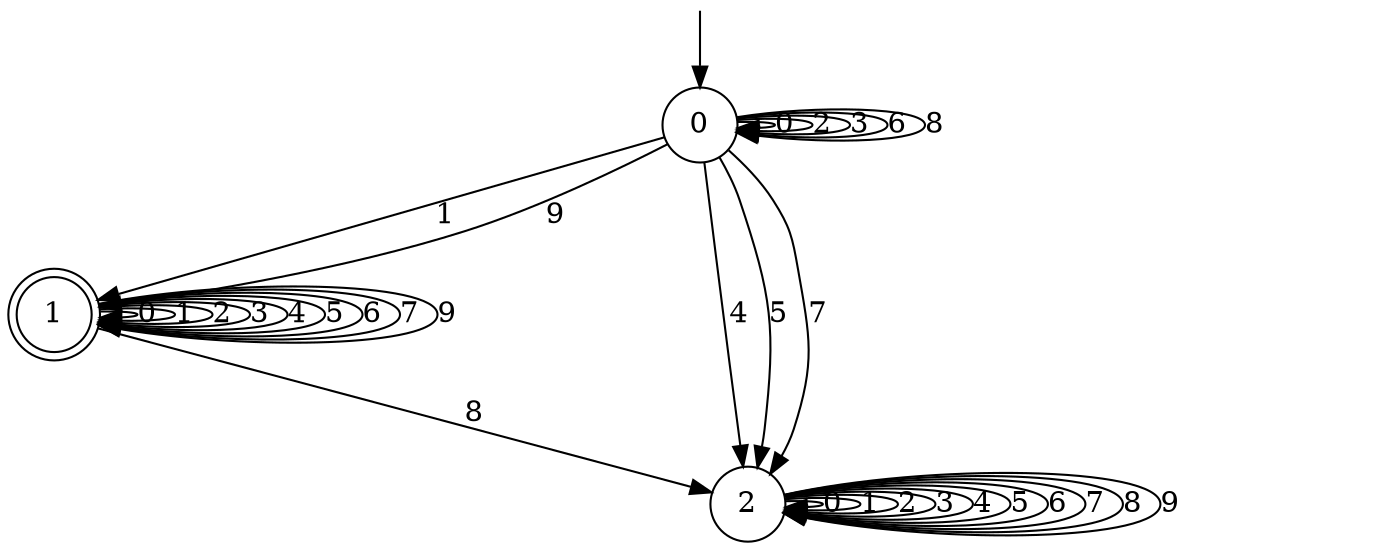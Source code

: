 digraph g {

	s0 [shape="circle" label="0"];
	s1 [shape="doublecircle" label="1"];
	s2 [shape="circle" label="2"];
	s0 -> s0 [label="0"];
	s0 -> s1 [label="1"];
	s0 -> s0 [label="2"];
	s0 -> s0 [label="3"];
	s0 -> s2 [label="4"];
	s0 -> s2 [label="5"];
	s0 -> s0 [label="6"];
	s0 -> s2 [label="7"];
	s0 -> s0 [label="8"];
	s0 -> s1 [label="9"];
	s1 -> s1 [label="0"];
	s1 -> s1 [label="1"];
	s1 -> s1 [label="2"];
	s1 -> s1 [label="3"];
	s1 -> s1 [label="4"];
	s1 -> s1 [label="5"];
	s1 -> s1 [label="6"];
	s1 -> s1 [label="7"];
	s1 -> s2 [label="8"];
	s1 -> s1 [label="9"];
	s2 -> s2 [label="0"];
	s2 -> s2 [label="1"];
	s2 -> s2 [label="2"];
	s2 -> s2 [label="3"];
	s2 -> s2 [label="4"];
	s2 -> s2 [label="5"];
	s2 -> s2 [label="6"];
	s2 -> s2 [label="7"];
	s2 -> s2 [label="8"];
	s2 -> s2 [label="9"];

__start0 [label="" shape="none" width="0" height="0"];
__start0 -> s0;

}
